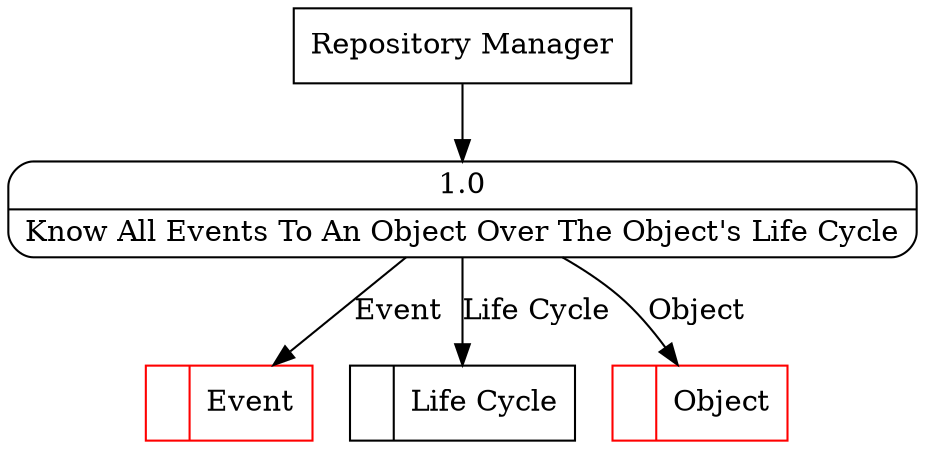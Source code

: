 digraph dfd2{ 
node[shape=record]
200 [label="<f0>  |<f1> Event " color=red];
201 [label="<f0>  |<f1> Life Cycle " ];
202 [label="<f0>  |<f1> Object " color=red];
203 [label="Repository Manager" shape=box];
204 [label="{<f0> 1.0|<f1> Know All Events To An Object Over The Object's Life Cycle }" shape=Mrecord];
203 -> 204
204 -> 200 [label="Event"]
204 -> 202 [label="Object"]
204 -> 201 [label="Life Cycle"]
}